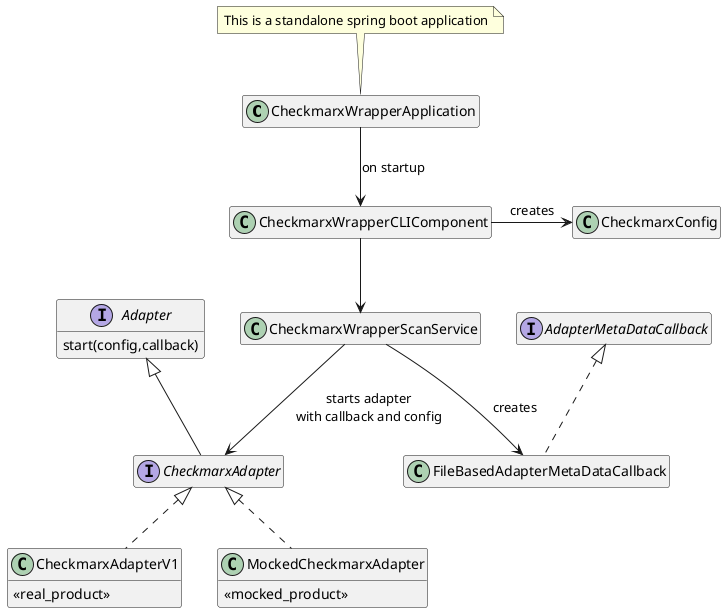@startuml

hide empty fields
hide empty methods

class CheckmarxWrapperApplication {
    
}
interface Adapter {
    start(config,callback)
}
interface CheckmarxAdapter extends Adapter

class CheckmarxAdapterV1 implements CheckmarxAdapter{
    <<real_product>>
}
class MockedCheckmarxAdapter implements CheckmarxAdapter{
    <<mocked_product>>
}

class CheckmarxWrapperCLIComponent{
}

class CheckmarxWrapperScanService{

}

class CheckmarxConfig

interface AdapterMetaDataCallback
class FileBasedAdapterMetaDataCallback implements AdapterMetaDataCallback{
}

CheckmarxWrapperApplication --> CheckmarxWrapperCLIComponent : on startup
CheckmarxWrapperCLIComponent --> CheckmarxWrapperScanService

CheckmarxWrapperScanService -->  CheckmarxAdapter : starts adapter\nwith callback and config
CheckmarxWrapperScanService -->  FileBasedAdapterMetaDataCallback : creates
CheckmarxWrapperCLIComponent ->  CheckmarxConfig : creates

note top of CheckmarxWrapperApplication
    This is a standalone spring boot application
end note

@enduml 